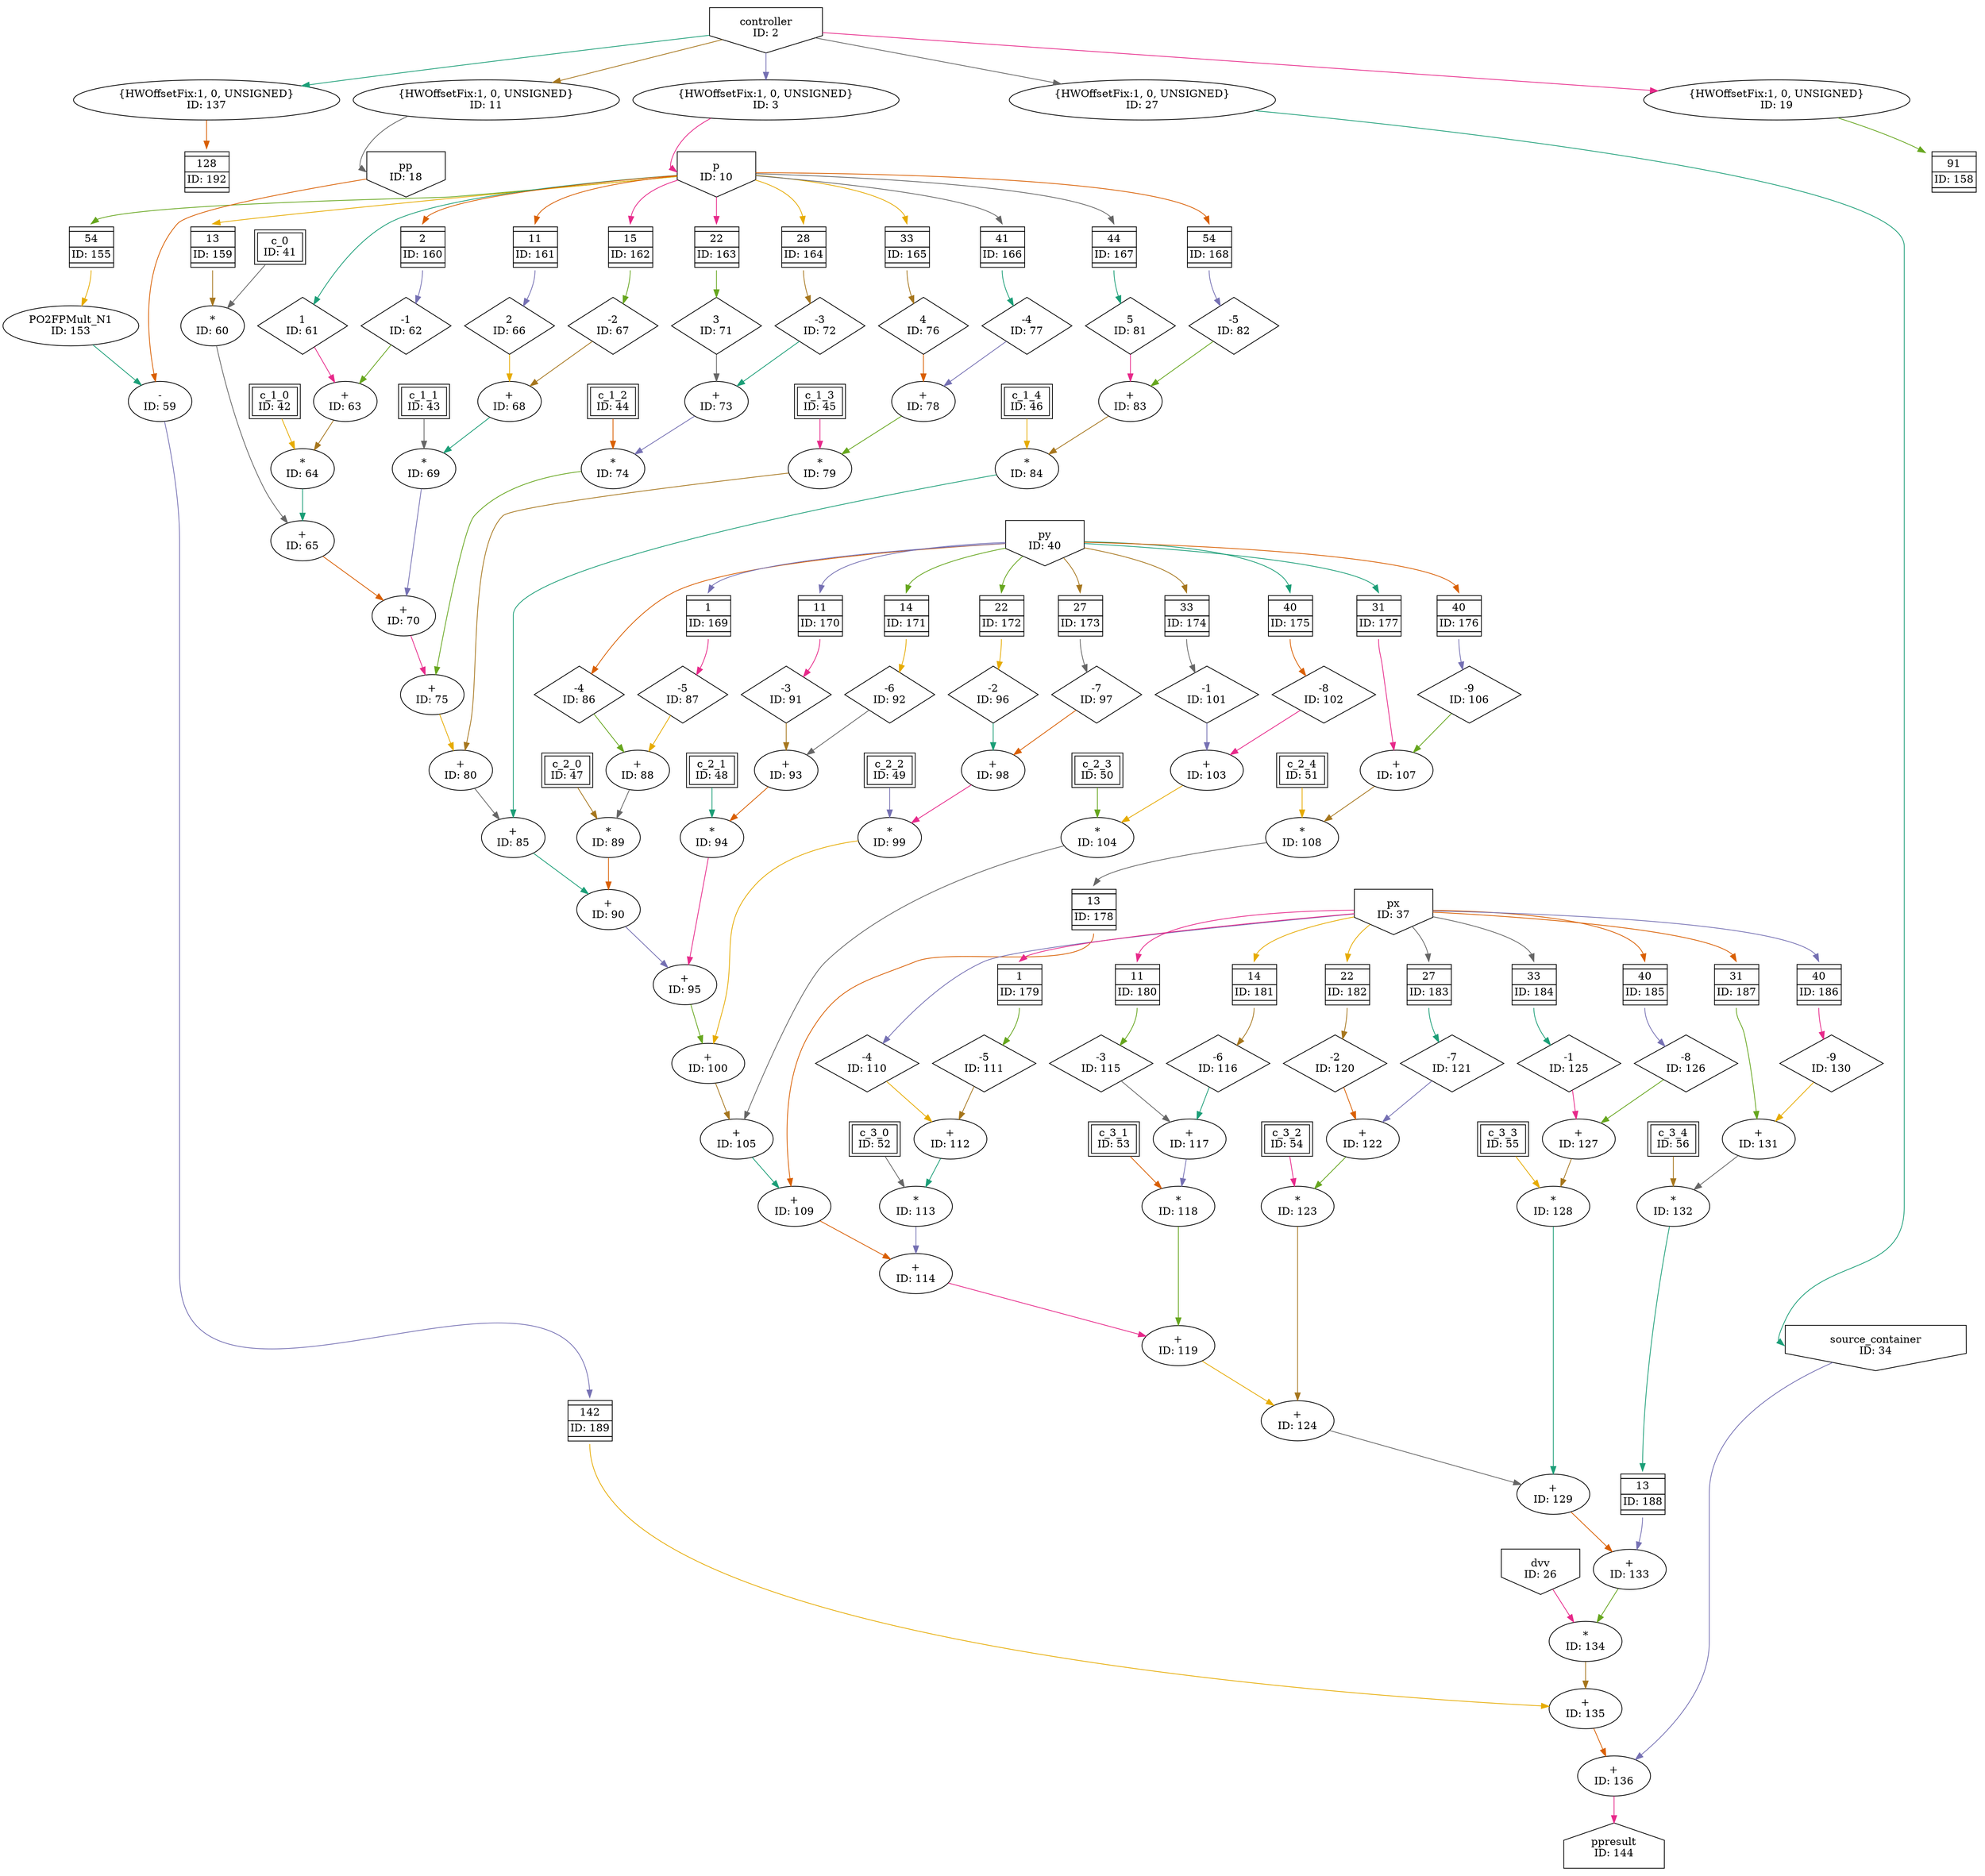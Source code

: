 digraph linearKernel_scheduled_2{
	NodeInput2 [shape=invhouse, label="controller\nID: 2"];
	NodeCast137 [label="{HWOffsetFix:1, 0, UNSIGNED}\nID: 137"];
	NodeFIFO192 [shape=plaintext, label=<<TABLE BORDER="0" CELLSPACING="0" CELLBORDER="1"> <TR><TD></TD></TR><TR><TD>128</TD></TR><TR><TD>ID: 192</TD></TR> <TR><TD></TD></TR> </TABLE>>];
	NodeCast3 [label="{HWOffsetFix:1, 0, UNSIGNED}\nID: 3"];
	NodeInput10 [shape=invhouse, label="p\nID: 10"];
	NodeFIFO155 [shape=plaintext, label=<<TABLE BORDER="0" CELLSPACING="0" CELLBORDER="1"> <TR><TD></TD></TR><TR><TD>54</TD></TR><TR><TD>ID: 155</TD></TR> <TR><TD></TD></TR> </TABLE>>];
	NodePO2FPMult153 [label="PO2FPMult_N1\nID: 153"];
	NodeCast11 [label="{HWOffsetFix:1, 0, UNSIGNED}\nID: 11"];
	NodeInput18 [shape=invhouse, label="pp\nID: 18"];
	NodeSub59 [label="-\nID: 59"];
	NodeFIFO189 [shape=plaintext, label=<<TABLE BORDER="0" CELLSPACING="0" CELLBORDER="1"> <TR><TD></TD></TR><TR><TD>142</TD></TR><TR><TD>ID: 189</TD></TR> <TR><TD></TD></TR> </TABLE>>];
	NodeCast19 [label="{HWOffsetFix:1, 0, UNSIGNED}\nID: 19"];
	NodeFIFO158 [shape=plaintext, label=<<TABLE BORDER="0" CELLSPACING="0" CELLBORDER="1"> <TR><TD></TD></TR><TR><TD>91</TD></TR><TR><TD>ID: 158</TD></TR> <TR><TD></TD></TR> </TABLE>>];
	NodeInput26 [shape=invhouse, label="dvv\nID: 26"];
	NodeFIFO159 [shape=plaintext, label=<<TABLE BORDER="0" CELLSPACING="0" CELLBORDER="1"> <TR><TD></TD></TR><TR><TD>13</TD></TR><TR><TD>ID: 159</TD></TR> <TR><TD></TD></TR> </TABLE>>];
	NodeInputMappedReg41 [shape=box, peripheries=2, label="c_0\nID: 41"];
	NodeMul60 [label="*\nID: 60"];
	NodeInputMappedReg42 [shape=box, peripheries=2, label="c_1_0\nID: 42"];
	NodeStreamOffset61 [shape=diamond, label="1\nID: 61"];
	NodeFIFO160 [shape=plaintext, label=<<TABLE BORDER="0" CELLSPACING="0" CELLBORDER="1"> <TR><TD></TD></TR><TR><TD>2</TD></TR><TR><TD>ID: 160</TD></TR> <TR><TD></TD></TR> </TABLE>>];
	NodeStreamOffset62 [shape=diamond, label="-1\nID: 62"];
	NodeAdd63 [label="+\nID: 63"];
	NodeMul64 [label="*\nID: 64"];
	NodeAdd65 [label="+\nID: 65"];
	NodeInputMappedReg43 [shape=box, peripheries=2, label="c_1_1\nID: 43"];
	NodeFIFO161 [shape=plaintext, label=<<TABLE BORDER="0" CELLSPACING="0" CELLBORDER="1"> <TR><TD></TD></TR><TR><TD>11</TD></TR><TR><TD>ID: 161</TD></TR> <TR><TD></TD></TR> </TABLE>>];
	NodeStreamOffset66 [shape=diamond, label="2\nID: 66"];
	NodeFIFO162 [shape=plaintext, label=<<TABLE BORDER="0" CELLSPACING="0" CELLBORDER="1"> <TR><TD></TD></TR><TR><TD>15</TD></TR><TR><TD>ID: 162</TD></TR> <TR><TD></TD></TR> </TABLE>>];
	NodeStreamOffset67 [shape=diamond, label="-2\nID: 67"];
	NodeAdd68 [label="+\nID: 68"];
	NodeMul69 [label="*\nID: 69"];
	NodeAdd70 [label="+\nID: 70"];
	NodeInputMappedReg44 [shape=box, peripheries=2, label="c_1_2\nID: 44"];
	NodeFIFO163 [shape=plaintext, label=<<TABLE BORDER="0" CELLSPACING="0" CELLBORDER="1"> <TR><TD></TD></TR><TR><TD>22</TD></TR><TR><TD>ID: 163</TD></TR> <TR><TD></TD></TR> </TABLE>>];
	NodeStreamOffset71 [shape=diamond, label="3\nID: 71"];
	NodeFIFO164 [shape=plaintext, label=<<TABLE BORDER="0" CELLSPACING="0" CELLBORDER="1"> <TR><TD></TD></TR><TR><TD>28</TD></TR><TR><TD>ID: 164</TD></TR> <TR><TD></TD></TR> </TABLE>>];
	NodeStreamOffset72 [shape=diamond, label="-3\nID: 72"];
	NodeAdd73 [label="+\nID: 73"];
	NodeMul74 [label="*\nID: 74"];
	NodeAdd75 [label="+\nID: 75"];
	NodeInputMappedReg45 [shape=box, peripheries=2, label="c_1_3\nID: 45"];
	NodeFIFO165 [shape=plaintext, label=<<TABLE BORDER="0" CELLSPACING="0" CELLBORDER="1"> <TR><TD></TD></TR><TR><TD>33</TD></TR><TR><TD>ID: 165</TD></TR> <TR><TD></TD></TR> </TABLE>>];
	NodeStreamOffset76 [shape=diamond, label="4\nID: 76"];
	NodeFIFO166 [shape=plaintext, label=<<TABLE BORDER="0" CELLSPACING="0" CELLBORDER="1"> <TR><TD></TD></TR><TR><TD>41</TD></TR><TR><TD>ID: 166</TD></TR> <TR><TD></TD></TR> </TABLE>>];
	NodeStreamOffset77 [shape=diamond, label="-4\nID: 77"];
	NodeAdd78 [label="+\nID: 78"];
	NodeMul79 [label="*\nID: 79"];
	NodeAdd80 [label="+\nID: 80"];
	NodeInputMappedReg46 [shape=box, peripheries=2, label="c_1_4\nID: 46"];
	NodeFIFO167 [shape=plaintext, label=<<TABLE BORDER="0" CELLSPACING="0" CELLBORDER="1"> <TR><TD></TD></TR><TR><TD>44</TD></TR><TR><TD>ID: 167</TD></TR> <TR><TD></TD></TR> </TABLE>>];
	NodeStreamOffset81 [shape=diamond, label="5\nID: 81"];
	NodeFIFO168 [shape=plaintext, label=<<TABLE BORDER="0" CELLSPACING="0" CELLBORDER="1"> <TR><TD></TD></TR><TR><TD>54</TD></TR><TR><TD>ID: 168</TD></TR> <TR><TD></TD></TR> </TABLE>>];
	NodeStreamOffset82 [shape=diamond, label="-5\nID: 82"];
	NodeAdd83 [label="+\nID: 83"];
	NodeMul84 [label="*\nID: 84"];
	NodeAdd85 [label="+\nID: 85"];
	NodeInputMappedReg47 [shape=box, peripheries=2, label="c_2_0\nID: 47"];
	NodeInput40 [shape=invhouse, label="py\nID: 40"];
	NodeStreamOffset86 [shape=diamond, label="-4\nID: 86"];
	NodeFIFO169 [shape=plaintext, label=<<TABLE BORDER="0" CELLSPACING="0" CELLBORDER="1"> <TR><TD></TD></TR><TR><TD>1</TD></TR><TR><TD>ID: 169</TD></TR> <TR><TD></TD></TR> </TABLE>>];
	NodeStreamOffset87 [shape=diamond, label="-5\nID: 87"];
	NodeAdd88 [label="+\nID: 88"];
	NodeMul89 [label="*\nID: 89"];
	NodeAdd90 [label="+\nID: 90"];
	NodeInputMappedReg48 [shape=box, peripheries=2, label="c_2_1\nID: 48"];
	NodeFIFO170 [shape=plaintext, label=<<TABLE BORDER="0" CELLSPACING="0" CELLBORDER="1"> <TR><TD></TD></TR><TR><TD>11</TD></TR><TR><TD>ID: 170</TD></TR> <TR><TD></TD></TR> </TABLE>>];
	NodeStreamOffset91 [shape=diamond, label="-3\nID: 91"];
	NodeFIFO171 [shape=plaintext, label=<<TABLE BORDER="0" CELLSPACING="0" CELLBORDER="1"> <TR><TD></TD></TR><TR><TD>14</TD></TR><TR><TD>ID: 171</TD></TR> <TR><TD></TD></TR> </TABLE>>];
	NodeStreamOffset92 [shape=diamond, label="-6\nID: 92"];
	NodeAdd93 [label="+\nID: 93"];
	NodeMul94 [label="*\nID: 94"];
	NodeAdd95 [label="+\nID: 95"];
	NodeInputMappedReg49 [shape=box, peripheries=2, label="c_2_2\nID: 49"];
	NodeFIFO172 [shape=plaintext, label=<<TABLE BORDER="0" CELLSPACING="0" CELLBORDER="1"> <TR><TD></TD></TR><TR><TD>22</TD></TR><TR><TD>ID: 172</TD></TR> <TR><TD></TD></TR> </TABLE>>];
	NodeStreamOffset96 [shape=diamond, label="-2\nID: 96"];
	NodeFIFO173 [shape=plaintext, label=<<TABLE BORDER="0" CELLSPACING="0" CELLBORDER="1"> <TR><TD></TD></TR><TR><TD>27</TD></TR><TR><TD>ID: 173</TD></TR> <TR><TD></TD></TR> </TABLE>>];
	NodeStreamOffset97 [shape=diamond, label="-7\nID: 97"];
	NodeAdd98 [label="+\nID: 98"];
	NodeMul99 [label="*\nID: 99"];
	NodeAdd100 [label="+\nID: 100"];
	NodeInputMappedReg50 [shape=box, peripheries=2, label="c_2_3\nID: 50"];
	NodeFIFO174 [shape=plaintext, label=<<TABLE BORDER="0" CELLSPACING="0" CELLBORDER="1"> <TR><TD></TD></TR><TR><TD>33</TD></TR><TR><TD>ID: 174</TD></TR> <TR><TD></TD></TR> </TABLE>>];
	NodeStreamOffset101 [shape=diamond, label="-1\nID: 101"];
	NodeFIFO175 [shape=plaintext, label=<<TABLE BORDER="0" CELLSPACING="0" CELLBORDER="1"> <TR><TD></TD></TR><TR><TD>40</TD></TR><TR><TD>ID: 175</TD></TR> <TR><TD></TD></TR> </TABLE>>];
	NodeStreamOffset102 [shape=diamond, label="-8\nID: 102"];
	NodeAdd103 [label="+\nID: 103"];
	NodeMul104 [label="*\nID: 104"];
	NodeAdd105 [label="+\nID: 105"];
	NodeInputMappedReg51 [shape=box, peripheries=2, label="c_2_4\nID: 51"];
	NodeFIFO177 [shape=plaintext, label=<<TABLE BORDER="0" CELLSPACING="0" CELLBORDER="1"> <TR><TD></TD></TR><TR><TD>31</TD></TR><TR><TD>ID: 177</TD></TR> <TR><TD></TD></TR> </TABLE>>];
	NodeFIFO176 [shape=plaintext, label=<<TABLE BORDER="0" CELLSPACING="0" CELLBORDER="1"> <TR><TD></TD></TR><TR><TD>40</TD></TR><TR><TD>ID: 176</TD></TR> <TR><TD></TD></TR> </TABLE>>];
	NodeStreamOffset106 [shape=diamond, label="-9\nID: 106"];
	NodeAdd107 [label="+\nID: 107"];
	NodeMul108 [label="*\nID: 108"];
	NodeFIFO178 [shape=plaintext, label=<<TABLE BORDER="0" CELLSPACING="0" CELLBORDER="1"> <TR><TD></TD></TR><TR><TD>13</TD></TR><TR><TD>ID: 178</TD></TR> <TR><TD></TD></TR> </TABLE>>];
	NodeAdd109 [label="+\nID: 109"];
	NodeInputMappedReg52 [shape=box, peripheries=2, label="c_3_0\nID: 52"];
	NodeInput37 [shape=invhouse, label="px\nID: 37"];
	NodeStreamOffset110 [shape=diamond, label="-4\nID: 110"];
	NodeFIFO179 [shape=plaintext, label=<<TABLE BORDER="0" CELLSPACING="0" CELLBORDER="1"> <TR><TD></TD></TR><TR><TD>1</TD></TR><TR><TD>ID: 179</TD></TR> <TR><TD></TD></TR> </TABLE>>];
	NodeStreamOffset111 [shape=diamond, label="-5\nID: 111"];
	NodeAdd112 [label="+\nID: 112"];
	NodeMul113 [label="*\nID: 113"];
	NodeAdd114 [label="+\nID: 114"];
	NodeInputMappedReg53 [shape=box, peripheries=2, label="c_3_1\nID: 53"];
	NodeFIFO180 [shape=plaintext, label=<<TABLE BORDER="0" CELLSPACING="0" CELLBORDER="1"> <TR><TD></TD></TR><TR><TD>11</TD></TR><TR><TD>ID: 180</TD></TR> <TR><TD></TD></TR> </TABLE>>];
	NodeStreamOffset115 [shape=diamond, label="-3\nID: 115"];
	NodeFIFO181 [shape=plaintext, label=<<TABLE BORDER="0" CELLSPACING="0" CELLBORDER="1"> <TR><TD></TD></TR><TR><TD>14</TD></TR><TR><TD>ID: 181</TD></TR> <TR><TD></TD></TR> </TABLE>>];
	NodeStreamOffset116 [shape=diamond, label="-6\nID: 116"];
	NodeAdd117 [label="+\nID: 117"];
	NodeMul118 [label="*\nID: 118"];
	NodeAdd119 [label="+\nID: 119"];
	NodeInputMappedReg54 [shape=box, peripheries=2, label="c_3_2\nID: 54"];
	NodeFIFO182 [shape=plaintext, label=<<TABLE BORDER="0" CELLSPACING="0" CELLBORDER="1"> <TR><TD></TD></TR><TR><TD>22</TD></TR><TR><TD>ID: 182</TD></TR> <TR><TD></TD></TR> </TABLE>>];
	NodeStreamOffset120 [shape=diamond, label="-2\nID: 120"];
	NodeFIFO183 [shape=plaintext, label=<<TABLE BORDER="0" CELLSPACING="0" CELLBORDER="1"> <TR><TD></TD></TR><TR><TD>27</TD></TR><TR><TD>ID: 183</TD></TR> <TR><TD></TD></TR> </TABLE>>];
	NodeStreamOffset121 [shape=diamond, label="-7\nID: 121"];
	NodeAdd122 [label="+\nID: 122"];
	NodeMul123 [label="*\nID: 123"];
	NodeAdd124 [label="+\nID: 124"];
	NodeInputMappedReg55 [shape=box, peripheries=2, label="c_3_3\nID: 55"];
	NodeFIFO184 [shape=plaintext, label=<<TABLE BORDER="0" CELLSPACING="0" CELLBORDER="1"> <TR><TD></TD></TR><TR><TD>33</TD></TR><TR><TD>ID: 184</TD></TR> <TR><TD></TD></TR> </TABLE>>];
	NodeStreamOffset125 [shape=diamond, label="-1\nID: 125"];
	NodeFIFO185 [shape=plaintext, label=<<TABLE BORDER="0" CELLSPACING="0" CELLBORDER="1"> <TR><TD></TD></TR><TR><TD>40</TD></TR><TR><TD>ID: 185</TD></TR> <TR><TD></TD></TR> </TABLE>>];
	NodeStreamOffset126 [shape=diamond, label="-8\nID: 126"];
	NodeAdd127 [label="+\nID: 127"];
	NodeMul128 [label="*\nID: 128"];
	NodeAdd129 [label="+\nID: 129"];
	NodeInputMappedReg56 [shape=box, peripheries=2, label="c_3_4\nID: 56"];
	NodeFIFO187 [shape=plaintext, label=<<TABLE BORDER="0" CELLSPACING="0" CELLBORDER="1"> <TR><TD></TD></TR><TR><TD>31</TD></TR><TR><TD>ID: 187</TD></TR> <TR><TD></TD></TR> </TABLE>>];
	NodeFIFO186 [shape=plaintext, label=<<TABLE BORDER="0" CELLSPACING="0" CELLBORDER="1"> <TR><TD></TD></TR><TR><TD>40</TD></TR><TR><TD>ID: 186</TD></TR> <TR><TD></TD></TR> </TABLE>>];
	NodeStreamOffset130 [shape=diamond, label="-9\nID: 130"];
	NodeAdd131 [label="+\nID: 131"];
	NodeMul132 [label="*\nID: 132"];
	NodeFIFO188 [shape=plaintext, label=<<TABLE BORDER="0" CELLSPACING="0" CELLBORDER="1"> <TR><TD></TD></TR><TR><TD>13</TD></TR><TR><TD>ID: 188</TD></TR> <TR><TD></TD></TR> </TABLE>>];
	NodeAdd133 [label="+\nID: 133"];
	NodeMul134 [label="*\nID: 134"];
	NodeAdd135 [label="+\nID: 135"];
	NodeCast27 [label="{HWOffsetFix:1, 0, UNSIGNED}\nID: 27"];
	NodeInput34 [shape=invhouse, label="source_container\nID: 34"];
	NodeAdd136 [label="+\nID: 136"];
	NodeOutput144 [shape=house, label="ppresult\nID: 144"];
	NodeInput2 -> NodeCast137[color="/dark28/1" photon_data="EDGE,SrcNode:2,SrcNodePort:data"];
	NodeCast137 -> NodeFIFO192[color="/dark28/2" ];
	NodeInput2 -> NodeCast3[color="/dark28/3" photon_data="EDGE,SrcNode:2,SrcNodePort:data"];
	NodeCast3 -> NodeInput10[headport="w" color="/dark28/4" ];
	NodeInput10 -> NodeFIFO155[headport="n" color="/dark28/5" photon_data="EDGE,SrcNode:10,SrcNodePort:data"];
	NodeFIFO155 -> NodePO2FPMult153[tailport="s" color="/dark28/6" photon_data="EDGE,SrcNode:155,SrcNodePort:output"];
	NodeInput2 -> NodeCast11[color="/dark28/7" photon_data="EDGE,SrcNode:2,SrcNodePort:data"];
	NodeCast11 -> NodeInput18[headport="w" color="/dark28/8" ];
	NodePO2FPMult153 -> NodeSub59[color="/dark28/1" photon_data="EDGE,SrcNode:153,SrcNodePort:floatOut"];
	NodeInput18 -> NodeSub59[color="/dark28/2" photon_data="EDGE,SrcNode:18,SrcNodePort:data"];
	NodeSub59 -> NodeFIFO189[headport="n" color="/dark28/3" photon_data="EDGE,SrcNode:59,SrcNodePort:result"];
	NodeInput2 -> NodeCast19[color="/dark28/4" photon_data="EDGE,SrcNode:2,SrcNodePort:data"];
	NodeCast19 -> NodeFIFO158[color="/dark28/5" ];
	NodeInput10 -> NodeFIFO159[headport="n" color="/dark28/6" photon_data="EDGE,SrcNode:10,SrcNodePort:data"];
	NodeFIFO159 -> NodeMul60[tailport="s" color="/dark28/7" photon_data="EDGE,SrcNode:159,SrcNodePort:output"];
	NodeInputMappedReg41 -> NodeMul60[color="/dark28/8" photon_data="EDGE,SrcNode:41,SrcNodePort:c_0"];
	NodeInput10 -> NodeStreamOffset61[color="/dark28/1" photon_data="EDGE,SrcNode:10,SrcNodePort:data"];
	NodeInput10 -> NodeFIFO160[headport="n" color="/dark28/2" photon_data="EDGE,SrcNode:10,SrcNodePort:data"];
	NodeFIFO160 -> NodeStreamOffset62[tailport="s" color="/dark28/3" photon_data="EDGE,SrcNode:160,SrcNodePort:output"];
	NodeStreamOffset61 -> NodeAdd63[color="/dark28/4" photon_data="EDGE,SrcNode:61,SrcNodePort:output"];
	NodeStreamOffset62 -> NodeAdd63[color="/dark28/5" photon_data="EDGE,SrcNode:62,SrcNodePort:output"];
	NodeInputMappedReg42 -> NodeMul64[color="/dark28/6" photon_data="EDGE,SrcNode:42,SrcNodePort:c_1_0"];
	NodeAdd63 -> NodeMul64[color="/dark28/7" photon_data="EDGE,SrcNode:63,SrcNodePort:result"];
	NodeMul60 -> NodeAdd65[color="/dark28/8" photon_data="EDGE,SrcNode:60,SrcNodePort:result"];
	NodeMul64 -> NodeAdd65[color="/dark28/1" photon_data="EDGE,SrcNode:64,SrcNodePort:result"];
	NodeInput10 -> NodeFIFO161[headport="n" color="/dark28/2" photon_data="EDGE,SrcNode:10,SrcNodePort:data"];
	NodeFIFO161 -> NodeStreamOffset66[tailport="s" color="/dark28/3" photon_data="EDGE,SrcNode:161,SrcNodePort:output"];
	NodeInput10 -> NodeFIFO162[headport="n" color="/dark28/4" photon_data="EDGE,SrcNode:10,SrcNodePort:data"];
	NodeFIFO162 -> NodeStreamOffset67[tailport="s" color="/dark28/5" photon_data="EDGE,SrcNode:162,SrcNodePort:output"];
	NodeStreamOffset66 -> NodeAdd68[color="/dark28/6" photon_data="EDGE,SrcNode:66,SrcNodePort:output"];
	NodeStreamOffset67 -> NodeAdd68[color="/dark28/7" photon_data="EDGE,SrcNode:67,SrcNodePort:output"];
	NodeInputMappedReg43 -> NodeMul69[color="/dark28/8" photon_data="EDGE,SrcNode:43,SrcNodePort:c_1_1"];
	NodeAdd68 -> NodeMul69[color="/dark28/1" photon_data="EDGE,SrcNode:68,SrcNodePort:result"];
	NodeAdd65 -> NodeAdd70[color="/dark28/2" photon_data="EDGE,SrcNode:65,SrcNodePort:result"];
	NodeMul69 -> NodeAdd70[color="/dark28/3" photon_data="EDGE,SrcNode:69,SrcNodePort:result"];
	NodeInput10 -> NodeFIFO163[headport="n" color="/dark28/4" photon_data="EDGE,SrcNode:10,SrcNodePort:data"];
	NodeFIFO163 -> NodeStreamOffset71[tailport="s" color="/dark28/5" photon_data="EDGE,SrcNode:163,SrcNodePort:output"];
	NodeInput10 -> NodeFIFO164[headport="n" color="/dark28/6" photon_data="EDGE,SrcNode:10,SrcNodePort:data"];
	NodeFIFO164 -> NodeStreamOffset72[tailport="s" color="/dark28/7" photon_data="EDGE,SrcNode:164,SrcNodePort:output"];
	NodeStreamOffset71 -> NodeAdd73[color="/dark28/8" photon_data="EDGE,SrcNode:71,SrcNodePort:output"];
	NodeStreamOffset72 -> NodeAdd73[color="/dark28/1" photon_data="EDGE,SrcNode:72,SrcNodePort:output"];
	NodeInputMappedReg44 -> NodeMul74[color="/dark28/2" photon_data="EDGE,SrcNode:44,SrcNodePort:c_1_2"];
	NodeAdd73 -> NodeMul74[color="/dark28/3" photon_data="EDGE,SrcNode:73,SrcNodePort:result"];
	NodeAdd70 -> NodeAdd75[color="/dark28/4" photon_data="EDGE,SrcNode:70,SrcNodePort:result"];
	NodeMul74 -> NodeAdd75[color="/dark28/5" photon_data="EDGE,SrcNode:74,SrcNodePort:result"];
	NodeInput10 -> NodeFIFO165[headport="n" color="/dark28/6" photon_data="EDGE,SrcNode:10,SrcNodePort:data"];
	NodeFIFO165 -> NodeStreamOffset76[tailport="s" color="/dark28/7" photon_data="EDGE,SrcNode:165,SrcNodePort:output"];
	NodeInput10 -> NodeFIFO166[headport="n" color="/dark28/8" photon_data="EDGE,SrcNode:10,SrcNodePort:data"];
	NodeFIFO166 -> NodeStreamOffset77[tailport="s" color="/dark28/1" photon_data="EDGE,SrcNode:166,SrcNodePort:output"];
	NodeStreamOffset76 -> NodeAdd78[color="/dark28/2" photon_data="EDGE,SrcNode:76,SrcNodePort:output"];
	NodeStreamOffset77 -> NodeAdd78[color="/dark28/3" photon_data="EDGE,SrcNode:77,SrcNodePort:output"];
	NodeInputMappedReg45 -> NodeMul79[color="/dark28/4" photon_data="EDGE,SrcNode:45,SrcNodePort:c_1_3"];
	NodeAdd78 -> NodeMul79[color="/dark28/5" photon_data="EDGE,SrcNode:78,SrcNodePort:result"];
	NodeAdd75 -> NodeAdd80[color="/dark28/6" photon_data="EDGE,SrcNode:75,SrcNodePort:result"];
	NodeMul79 -> NodeAdd80[color="/dark28/7" photon_data="EDGE,SrcNode:79,SrcNodePort:result"];
	NodeInput10 -> NodeFIFO167[headport="n" color="/dark28/8" photon_data="EDGE,SrcNode:10,SrcNodePort:data"];
	NodeFIFO167 -> NodeStreamOffset81[tailport="s" color="/dark28/1" photon_data="EDGE,SrcNode:167,SrcNodePort:output"];
	NodeInput10 -> NodeFIFO168[headport="n" color="/dark28/2" photon_data="EDGE,SrcNode:10,SrcNodePort:data"];
	NodeFIFO168 -> NodeStreamOffset82[tailport="s" color="/dark28/3" photon_data="EDGE,SrcNode:168,SrcNodePort:output"];
	NodeStreamOffset81 -> NodeAdd83[color="/dark28/4" photon_data="EDGE,SrcNode:81,SrcNodePort:output"];
	NodeStreamOffset82 -> NodeAdd83[color="/dark28/5" photon_data="EDGE,SrcNode:82,SrcNodePort:output"];
	NodeInputMappedReg46 -> NodeMul84[color="/dark28/6" photon_data="EDGE,SrcNode:46,SrcNodePort:c_1_4"];
	NodeAdd83 -> NodeMul84[color="/dark28/7" photon_data="EDGE,SrcNode:83,SrcNodePort:result"];
	NodeAdd80 -> NodeAdd85[color="/dark28/8" photon_data="EDGE,SrcNode:80,SrcNodePort:result"];
	NodeMul84 -> NodeAdd85[color="/dark28/1" photon_data="EDGE,SrcNode:84,SrcNodePort:result"];
	NodeInput40 -> NodeStreamOffset86[color="/dark28/2" photon_data="EDGE,SrcNode:40,SrcNodePort:data"];
	NodeInput40 -> NodeFIFO169[headport="n" color="/dark28/3" photon_data="EDGE,SrcNode:40,SrcNodePort:data"];
	NodeFIFO169 -> NodeStreamOffset87[tailport="s" color="/dark28/4" photon_data="EDGE,SrcNode:169,SrcNodePort:output"];
	NodeStreamOffset86 -> NodeAdd88[color="/dark28/5" photon_data="EDGE,SrcNode:86,SrcNodePort:output"];
	NodeStreamOffset87 -> NodeAdd88[color="/dark28/6" photon_data="EDGE,SrcNode:87,SrcNodePort:output"];
	NodeInputMappedReg47 -> NodeMul89[color="/dark28/7" photon_data="EDGE,SrcNode:47,SrcNodePort:c_2_0"];
	NodeAdd88 -> NodeMul89[color="/dark28/8" photon_data="EDGE,SrcNode:88,SrcNodePort:result"];
	NodeAdd85 -> NodeAdd90[color="/dark28/1" photon_data="EDGE,SrcNode:85,SrcNodePort:result"];
	NodeMul89 -> NodeAdd90[color="/dark28/2" photon_data="EDGE,SrcNode:89,SrcNodePort:result"];
	NodeInput40 -> NodeFIFO170[headport="n" color="/dark28/3" photon_data="EDGE,SrcNode:40,SrcNodePort:data"];
	NodeFIFO170 -> NodeStreamOffset91[tailport="s" color="/dark28/4" photon_data="EDGE,SrcNode:170,SrcNodePort:output"];
	NodeInput40 -> NodeFIFO171[headport="n" color="/dark28/5" photon_data="EDGE,SrcNode:40,SrcNodePort:data"];
	NodeFIFO171 -> NodeStreamOffset92[tailport="s" color="/dark28/6" photon_data="EDGE,SrcNode:171,SrcNodePort:output"];
	NodeStreamOffset91 -> NodeAdd93[color="/dark28/7" photon_data="EDGE,SrcNode:91,SrcNodePort:output"];
	NodeStreamOffset92 -> NodeAdd93[color="/dark28/8" photon_data="EDGE,SrcNode:92,SrcNodePort:output"];
	NodeInputMappedReg48 -> NodeMul94[color="/dark28/1" photon_data="EDGE,SrcNode:48,SrcNodePort:c_2_1"];
	NodeAdd93 -> NodeMul94[color="/dark28/2" photon_data="EDGE,SrcNode:93,SrcNodePort:result"];
	NodeAdd90 -> NodeAdd95[color="/dark28/3" photon_data="EDGE,SrcNode:90,SrcNodePort:result"];
	NodeMul94 -> NodeAdd95[color="/dark28/4" photon_data="EDGE,SrcNode:94,SrcNodePort:result"];
	NodeInput40 -> NodeFIFO172[headport="n" color="/dark28/5" photon_data="EDGE,SrcNode:40,SrcNodePort:data"];
	NodeFIFO172 -> NodeStreamOffset96[tailport="s" color="/dark28/6" photon_data="EDGE,SrcNode:172,SrcNodePort:output"];
	NodeInput40 -> NodeFIFO173[headport="n" color="/dark28/7" photon_data="EDGE,SrcNode:40,SrcNodePort:data"];
	NodeFIFO173 -> NodeStreamOffset97[tailport="s" color="/dark28/8" photon_data="EDGE,SrcNode:173,SrcNodePort:output"];
	NodeStreamOffset96 -> NodeAdd98[color="/dark28/1" photon_data="EDGE,SrcNode:96,SrcNodePort:output"];
	NodeStreamOffset97 -> NodeAdd98[color="/dark28/2" photon_data="EDGE,SrcNode:97,SrcNodePort:output"];
	NodeInputMappedReg49 -> NodeMul99[color="/dark28/3" photon_data="EDGE,SrcNode:49,SrcNodePort:c_2_2"];
	NodeAdd98 -> NodeMul99[color="/dark28/4" photon_data="EDGE,SrcNode:98,SrcNodePort:result"];
	NodeAdd95 -> NodeAdd100[color="/dark28/5" photon_data="EDGE,SrcNode:95,SrcNodePort:result"];
	NodeMul99 -> NodeAdd100[color="/dark28/6" photon_data="EDGE,SrcNode:99,SrcNodePort:result"];
	NodeInput40 -> NodeFIFO174[headport="n" color="/dark28/7" photon_data="EDGE,SrcNode:40,SrcNodePort:data"];
	NodeFIFO174 -> NodeStreamOffset101[tailport="s" color="/dark28/8" photon_data="EDGE,SrcNode:174,SrcNodePort:output"];
	NodeInput40 -> NodeFIFO175[headport="n" color="/dark28/1" photon_data="EDGE,SrcNode:40,SrcNodePort:data"];
	NodeFIFO175 -> NodeStreamOffset102[tailport="s" color="/dark28/2" photon_data="EDGE,SrcNode:175,SrcNodePort:output"];
	NodeStreamOffset101 -> NodeAdd103[color="/dark28/3" photon_data="EDGE,SrcNode:101,SrcNodePort:output"];
	NodeStreamOffset102 -> NodeAdd103[color="/dark28/4" photon_data="EDGE,SrcNode:102,SrcNodePort:output"];
	NodeInputMappedReg50 -> NodeMul104[color="/dark28/5" photon_data="EDGE,SrcNode:50,SrcNodePort:c_2_3"];
	NodeAdd103 -> NodeMul104[color="/dark28/6" photon_data="EDGE,SrcNode:103,SrcNodePort:result"];
	NodeAdd100 -> NodeAdd105[color="/dark28/7" photon_data="EDGE,SrcNode:100,SrcNodePort:result"];
	NodeMul104 -> NodeAdd105[color="/dark28/8" photon_data="EDGE,SrcNode:104,SrcNodePort:result"];
	NodeInput40 -> NodeFIFO177[headport="n" color="/dark28/1" photon_data="EDGE,SrcNode:40,SrcNodePort:data"];
	NodeInput40 -> NodeFIFO176[headport="n" color="/dark28/2" photon_data="EDGE,SrcNode:40,SrcNodePort:data"];
	NodeFIFO176 -> NodeStreamOffset106[tailport="s" color="/dark28/3" photon_data="EDGE,SrcNode:176,SrcNodePort:output"];
	NodeFIFO177 -> NodeAdd107[tailport="s" color="/dark28/4" photon_data="EDGE,SrcNode:177,SrcNodePort:output"];
	NodeStreamOffset106 -> NodeAdd107[color="/dark28/5" photon_data="EDGE,SrcNode:106,SrcNodePort:output"];
	NodeInputMappedReg51 -> NodeMul108[color="/dark28/6" photon_data="EDGE,SrcNode:51,SrcNodePort:c_2_4"];
	NodeAdd107 -> NodeMul108[color="/dark28/7" photon_data="EDGE,SrcNode:107,SrcNodePort:result"];
	NodeMul108 -> NodeFIFO178[headport="n" color="/dark28/8" photon_data="EDGE,SrcNode:108,SrcNodePort:result"];
	NodeAdd105 -> NodeAdd109[color="/dark28/1" photon_data="EDGE,SrcNode:105,SrcNodePort:result"];
	NodeFIFO178 -> NodeAdd109[tailport="s" color="/dark28/2" photon_data="EDGE,SrcNode:178,SrcNodePort:output"];
	NodeInput37 -> NodeStreamOffset110[color="/dark28/3" photon_data="EDGE,SrcNode:37,SrcNodePort:data"];
	NodeInput37 -> NodeFIFO179[headport="n" color="/dark28/4" photon_data="EDGE,SrcNode:37,SrcNodePort:data"];
	NodeFIFO179 -> NodeStreamOffset111[tailport="s" color="/dark28/5" photon_data="EDGE,SrcNode:179,SrcNodePort:output"];
	NodeStreamOffset110 -> NodeAdd112[color="/dark28/6" photon_data="EDGE,SrcNode:110,SrcNodePort:output"];
	NodeStreamOffset111 -> NodeAdd112[color="/dark28/7" photon_data="EDGE,SrcNode:111,SrcNodePort:output"];
	NodeInputMappedReg52 -> NodeMul113[color="/dark28/8" photon_data="EDGE,SrcNode:52,SrcNodePort:c_3_0"];
	NodeAdd112 -> NodeMul113[color="/dark28/1" photon_data="EDGE,SrcNode:112,SrcNodePort:result"];
	NodeAdd109 -> NodeAdd114[color="/dark28/2" photon_data="EDGE,SrcNode:109,SrcNodePort:result"];
	NodeMul113 -> NodeAdd114[color="/dark28/3" photon_data="EDGE,SrcNode:113,SrcNodePort:result"];
	NodeInput37 -> NodeFIFO180[headport="n" color="/dark28/4" photon_data="EDGE,SrcNode:37,SrcNodePort:data"];
	NodeFIFO180 -> NodeStreamOffset115[tailport="s" color="/dark28/5" photon_data="EDGE,SrcNode:180,SrcNodePort:output"];
	NodeInput37 -> NodeFIFO181[headport="n" color="/dark28/6" photon_data="EDGE,SrcNode:37,SrcNodePort:data"];
	NodeFIFO181 -> NodeStreamOffset116[tailport="s" color="/dark28/7" photon_data="EDGE,SrcNode:181,SrcNodePort:output"];
	NodeStreamOffset115 -> NodeAdd117[color="/dark28/8" photon_data="EDGE,SrcNode:115,SrcNodePort:output"];
	NodeStreamOffset116 -> NodeAdd117[color="/dark28/1" photon_data="EDGE,SrcNode:116,SrcNodePort:output"];
	NodeInputMappedReg53 -> NodeMul118[color="/dark28/2" photon_data="EDGE,SrcNode:53,SrcNodePort:c_3_1"];
	NodeAdd117 -> NodeMul118[color="/dark28/3" photon_data="EDGE,SrcNode:117,SrcNodePort:result"];
	NodeAdd114 -> NodeAdd119[color="/dark28/4" photon_data="EDGE,SrcNode:114,SrcNodePort:result"];
	NodeMul118 -> NodeAdd119[color="/dark28/5" photon_data="EDGE,SrcNode:118,SrcNodePort:result"];
	NodeInput37 -> NodeFIFO182[headport="n" color="/dark28/6" photon_data="EDGE,SrcNode:37,SrcNodePort:data"];
	NodeFIFO182 -> NodeStreamOffset120[tailport="s" color="/dark28/7" photon_data="EDGE,SrcNode:182,SrcNodePort:output"];
	NodeInput37 -> NodeFIFO183[headport="n" color="/dark28/8" photon_data="EDGE,SrcNode:37,SrcNodePort:data"];
	NodeFIFO183 -> NodeStreamOffset121[tailport="s" color="/dark28/1" photon_data="EDGE,SrcNode:183,SrcNodePort:output"];
	NodeStreamOffset120 -> NodeAdd122[color="/dark28/2" photon_data="EDGE,SrcNode:120,SrcNodePort:output"];
	NodeStreamOffset121 -> NodeAdd122[color="/dark28/3" photon_data="EDGE,SrcNode:121,SrcNodePort:output"];
	NodeInputMappedReg54 -> NodeMul123[color="/dark28/4" photon_data="EDGE,SrcNode:54,SrcNodePort:c_3_2"];
	NodeAdd122 -> NodeMul123[color="/dark28/5" photon_data="EDGE,SrcNode:122,SrcNodePort:result"];
	NodeAdd119 -> NodeAdd124[color="/dark28/6" photon_data="EDGE,SrcNode:119,SrcNodePort:result"];
	NodeMul123 -> NodeAdd124[color="/dark28/7" photon_data="EDGE,SrcNode:123,SrcNodePort:result"];
	NodeInput37 -> NodeFIFO184[headport="n" color="/dark28/8" photon_data="EDGE,SrcNode:37,SrcNodePort:data"];
	NodeFIFO184 -> NodeStreamOffset125[tailport="s" color="/dark28/1" photon_data="EDGE,SrcNode:184,SrcNodePort:output"];
	NodeInput37 -> NodeFIFO185[headport="n" color="/dark28/2" photon_data="EDGE,SrcNode:37,SrcNodePort:data"];
	NodeFIFO185 -> NodeStreamOffset126[tailport="s" color="/dark28/3" photon_data="EDGE,SrcNode:185,SrcNodePort:output"];
	NodeStreamOffset125 -> NodeAdd127[color="/dark28/4" photon_data="EDGE,SrcNode:125,SrcNodePort:output"];
	NodeStreamOffset126 -> NodeAdd127[color="/dark28/5" photon_data="EDGE,SrcNode:126,SrcNodePort:output"];
	NodeInputMappedReg55 -> NodeMul128[color="/dark28/6" photon_data="EDGE,SrcNode:55,SrcNodePort:c_3_3"];
	NodeAdd127 -> NodeMul128[color="/dark28/7" photon_data="EDGE,SrcNode:127,SrcNodePort:result"];
	NodeAdd124 -> NodeAdd129[color="/dark28/8" photon_data="EDGE,SrcNode:124,SrcNodePort:result"];
	NodeMul128 -> NodeAdd129[color="/dark28/1" photon_data="EDGE,SrcNode:128,SrcNodePort:result"];
	NodeInput37 -> NodeFIFO187[headport="n" color="/dark28/2" photon_data="EDGE,SrcNode:37,SrcNodePort:data"];
	NodeInput37 -> NodeFIFO186[headport="n" color="/dark28/3" photon_data="EDGE,SrcNode:37,SrcNodePort:data"];
	NodeFIFO186 -> NodeStreamOffset130[tailport="s" color="/dark28/4" photon_data="EDGE,SrcNode:186,SrcNodePort:output"];
	NodeFIFO187 -> NodeAdd131[tailport="s" color="/dark28/5" photon_data="EDGE,SrcNode:187,SrcNodePort:output"];
	NodeStreamOffset130 -> NodeAdd131[color="/dark28/6" photon_data="EDGE,SrcNode:130,SrcNodePort:output"];
	NodeInputMappedReg56 -> NodeMul132[color="/dark28/7" photon_data="EDGE,SrcNode:56,SrcNodePort:c_3_4"];
	NodeAdd131 -> NodeMul132[color="/dark28/8" photon_data="EDGE,SrcNode:131,SrcNodePort:result"];
	NodeMul132 -> NodeFIFO188[headport="n" color="/dark28/1" photon_data="EDGE,SrcNode:132,SrcNodePort:result"];
	NodeAdd129 -> NodeAdd133[color="/dark28/2" photon_data="EDGE,SrcNode:129,SrcNodePort:result"];
	NodeFIFO188 -> NodeAdd133[tailport="s" color="/dark28/3" photon_data="EDGE,SrcNode:188,SrcNodePort:output"];
	NodeInput26 -> NodeMul134[color="/dark28/4" photon_data="EDGE,SrcNode:26,SrcNodePort:data"];
	NodeAdd133 -> NodeMul134[color="/dark28/5" photon_data="EDGE,SrcNode:133,SrcNodePort:result"];
	NodeFIFO189 -> NodeAdd135[tailport="s" color="/dark28/6" photon_data="EDGE,SrcNode:189,SrcNodePort:output"];
	NodeMul134 -> NodeAdd135[color="/dark28/7" photon_data="EDGE,SrcNode:134,SrcNodePort:result"];
	NodeInput2 -> NodeCast27[color="/dark28/8" photon_data="EDGE,SrcNode:2,SrcNodePort:data"];
	NodeCast27 -> NodeInput34[headport="w" color="/dark28/1" ];
	NodeAdd135 -> NodeAdd136[color="/dark28/2" photon_data="EDGE,SrcNode:135,SrcNodePort:result"];
	NodeInput34 -> NodeAdd136[color="/dark28/3" photon_data="EDGE,SrcNode:34,SrcNodePort:data"];
	NodeAdd136 -> NodeOutput144[color="/dark28/4" photon_data="EDGE,SrcNode:136,SrcNodePort:result"];
}
